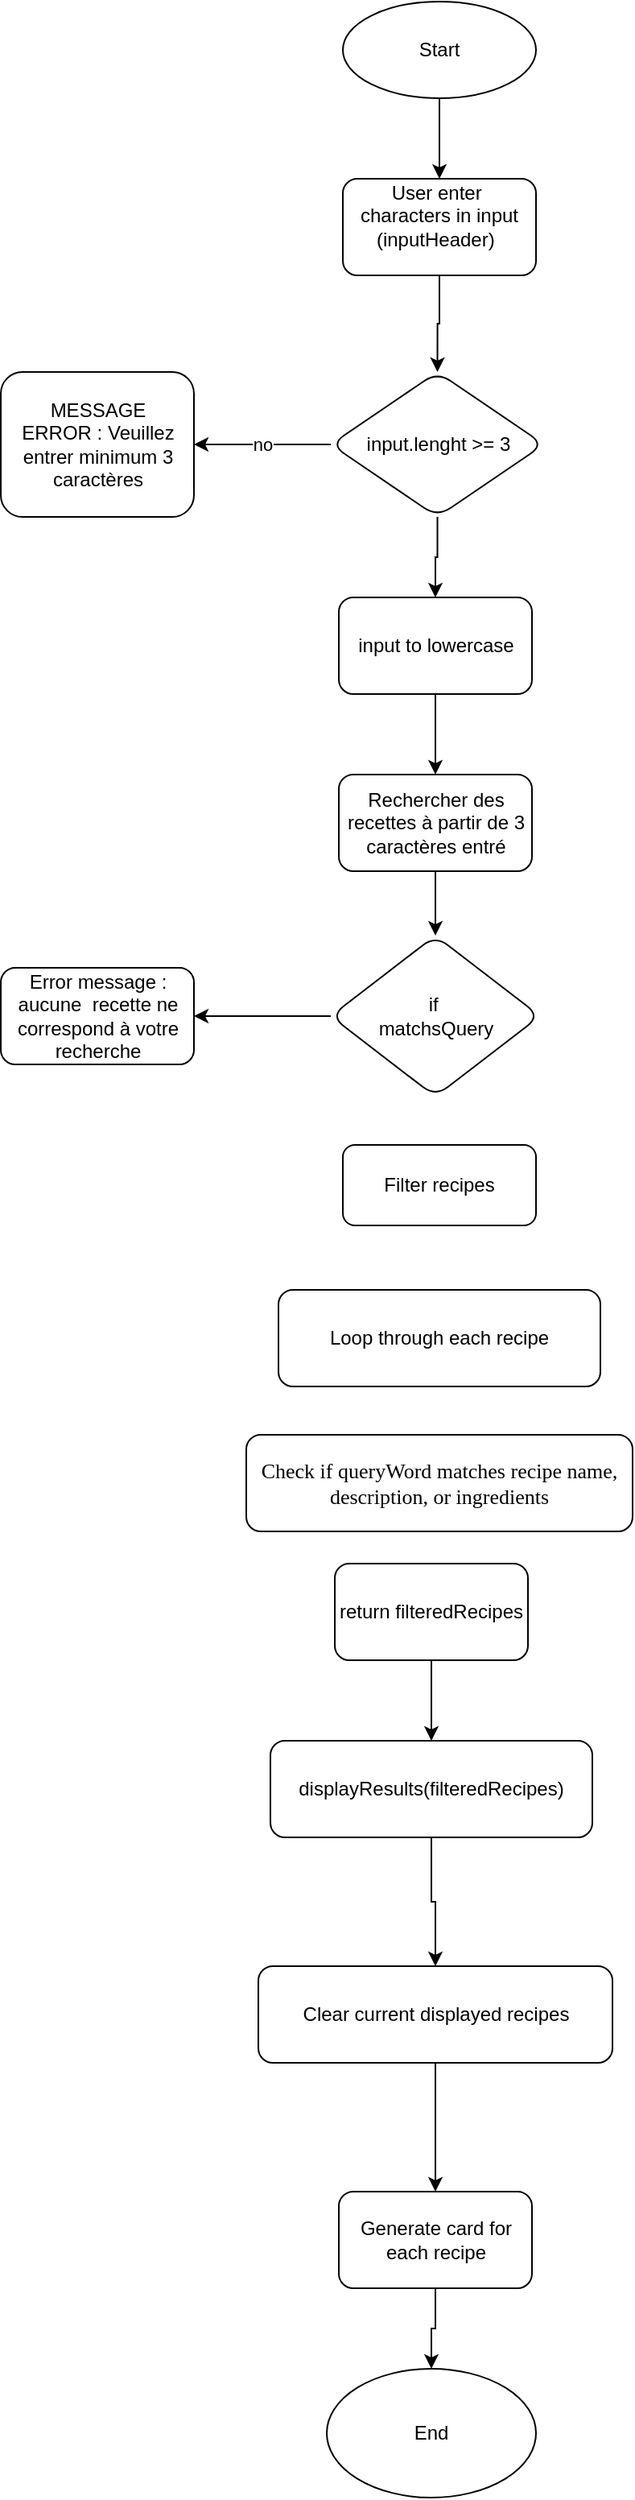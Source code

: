 <mxfile version="24.7.1" type="github">
  <diagram name="Page-1" id="DguRtOjJYRH1dDEnre_Z">
    <mxGraphModel dx="1088" dy="1951" grid="1" gridSize="10" guides="1" tooltips="1" connect="1" arrows="1" fold="1" page="1" pageScale="1" pageWidth="827" pageHeight="1169" math="0" shadow="0">
      <root>
        <mxCell id="0" />
        <mxCell id="1" parent="0" />
        <mxCell id="7eAaaUFWGwqT6MF5oW4g-27" style="edgeStyle=orthogonalEdgeStyle;rounded=0;orthogonalLoop=1;jettySize=auto;html=1;exitX=0.5;exitY=1;exitDx=0;exitDy=0;entryX=0.5;entryY=0;entryDx=0;entryDy=0;" edge="1" parent="1" source="7eAaaUFWGwqT6MF5oW4g-2" target="7eAaaUFWGwqT6MF5oW4g-6">
          <mxGeometry relative="1" as="geometry" />
        </mxCell>
        <mxCell id="7eAaaUFWGwqT6MF5oW4g-2" value="User enter&amp;nbsp;&lt;div&gt;characters in input&lt;/div&gt;&lt;div style=&quot;text-align: start;&quot;&gt;&amp;nbsp; &amp;nbsp;(inputHeader)&lt;/div&gt;&lt;div&gt;&lt;br&gt;&lt;/div&gt;" style="rounded=1;whiteSpace=wrap;html=1;" vertex="1" parent="1">
          <mxGeometry x="255" y="-1050" width="120" height="60" as="geometry" />
        </mxCell>
        <mxCell id="7eAaaUFWGwqT6MF5oW4g-3" value="&lt;div&gt;MESSAGE&lt;/div&gt;ERROR : Veuillez entrer minimum 3 caractères" style="rounded=1;whiteSpace=wrap;html=1;" vertex="1" parent="1">
          <mxGeometry x="42.5" y="-930" width="120" height="90" as="geometry" />
        </mxCell>
        <mxCell id="7eAaaUFWGwqT6MF5oW4g-25" style="edgeStyle=orthogonalEdgeStyle;rounded=0;orthogonalLoop=1;jettySize=auto;html=1;entryX=0.5;entryY=0;entryDx=0;entryDy=0;" edge="1" parent="1" source="7eAaaUFWGwqT6MF5oW4g-4" target="7eAaaUFWGwqT6MF5oW4g-2">
          <mxGeometry relative="1" as="geometry" />
        </mxCell>
        <mxCell id="7eAaaUFWGwqT6MF5oW4g-4" value="Start" style="ellipse;whiteSpace=wrap;html=1;" vertex="1" parent="1">
          <mxGeometry x="255" y="-1160" width="120" height="60" as="geometry" />
        </mxCell>
        <mxCell id="7eAaaUFWGwqT6MF5oW4g-5" value="no" style="edgeStyle=orthogonalEdgeStyle;rounded=0;orthogonalLoop=1;jettySize=auto;html=1;entryX=1;entryY=0.5;entryDx=0;entryDy=0;" edge="1" parent="1" source="7eAaaUFWGwqT6MF5oW4g-6" target="7eAaaUFWGwqT6MF5oW4g-3">
          <mxGeometry relative="1" as="geometry" />
        </mxCell>
        <mxCell id="7eAaaUFWGwqT6MF5oW4g-29" style="edgeStyle=orthogonalEdgeStyle;rounded=0;orthogonalLoop=1;jettySize=auto;html=1;entryX=0.5;entryY=0;entryDx=0;entryDy=0;" edge="1" parent="1" source="7eAaaUFWGwqT6MF5oW4g-6" target="7eAaaUFWGwqT6MF5oW4g-8">
          <mxGeometry relative="1" as="geometry" />
        </mxCell>
        <mxCell id="7eAaaUFWGwqT6MF5oW4g-6" value="&lt;div&gt;input.lenght &amp;gt;= 3&lt;br&gt;&lt;/div&gt;" style="rhombus;whiteSpace=wrap;html=1;rounded=1;" vertex="1" parent="1">
          <mxGeometry x="247.5" y="-930" width="132.5" height="90" as="geometry" />
        </mxCell>
        <mxCell id="7eAaaUFWGwqT6MF5oW4g-30" style="edgeStyle=orthogonalEdgeStyle;rounded=0;orthogonalLoop=1;jettySize=auto;html=1;entryX=0.5;entryY=0;entryDx=0;entryDy=0;" edge="1" parent="1" source="7eAaaUFWGwqT6MF5oW4g-8" target="7eAaaUFWGwqT6MF5oW4g-24">
          <mxGeometry relative="1" as="geometry" />
        </mxCell>
        <mxCell id="7eAaaUFWGwqT6MF5oW4g-8" value="input to lowercase" style="rounded=1;whiteSpace=wrap;html=1;" vertex="1" parent="1">
          <mxGeometry x="252.5" y="-790" width="120" height="60" as="geometry" />
        </mxCell>
        <mxCell id="7eAaaUFWGwqT6MF5oW4g-9" value="Filter recipes" style="rounded=1;whiteSpace=wrap;html=1;" vertex="1" parent="1">
          <mxGeometry x="255" y="-450" width="120" height="50" as="geometry" />
        </mxCell>
        <mxCell id="7eAaaUFWGwqT6MF5oW4g-10" value="Loop through each recipe" style="whiteSpace=wrap;html=1;rounded=1;" vertex="1" parent="1">
          <mxGeometry x="215" y="-360" width="200" height="60" as="geometry" />
        </mxCell>
        <mxCell id="7eAaaUFWGwqT6MF5oW4g-11" value="&lt;p style=&quot;margin: 0px; font-style: normal; font-variant-caps: normal; font-stretch: normal; font-size: 13px; line-height: normal; font-family: &amp;quot;.AppleSystemUIFontMonospaced&amp;quot;; font-size-adjust: none; font-kerning: auto; font-variant-alternates: normal; font-variant-ligatures: normal; font-variant-numeric: normal; font-variant-east-asian: normal; font-variant-position: normal; font-variant-emoji: normal; font-feature-settings: normal; font-optical-sizing: auto; font-variation-settings: normal;&quot;&gt;Check if queryWord matches recipe name, description, or ingredients&lt;/p&gt;" style="whiteSpace=wrap;html=1;rounded=1;" vertex="1" parent="1">
          <mxGeometry x="195" y="-270" width="240" height="60" as="geometry" />
        </mxCell>
        <mxCell id="7eAaaUFWGwqT6MF5oW4g-12" value="" style="edgeStyle=orthogonalEdgeStyle;rounded=0;orthogonalLoop=1;jettySize=auto;html=1;" edge="1" parent="1" source="7eAaaUFWGwqT6MF5oW4g-13" target="7eAaaUFWGwqT6MF5oW4g-15">
          <mxGeometry relative="1" as="geometry" />
        </mxCell>
        <mxCell id="7eAaaUFWGwqT6MF5oW4g-13" value="return filteredRecipes" style="rounded=1;whiteSpace=wrap;html=1;" vertex="1" parent="1">
          <mxGeometry x="250" y="-190" width="120" height="60" as="geometry" />
        </mxCell>
        <mxCell id="7eAaaUFWGwqT6MF5oW4g-14" value="" style="edgeStyle=orthogonalEdgeStyle;rounded=0;orthogonalLoop=1;jettySize=auto;html=1;" edge="1" parent="1" source="7eAaaUFWGwqT6MF5oW4g-15" target="7eAaaUFWGwqT6MF5oW4g-17">
          <mxGeometry relative="1" as="geometry" />
        </mxCell>
        <mxCell id="7eAaaUFWGwqT6MF5oW4g-15" value="displayResults(filteredRecipes)" style="rounded=1;whiteSpace=wrap;html=1;" vertex="1" parent="1">
          <mxGeometry x="210" y="-80" width="200" height="60" as="geometry" />
        </mxCell>
        <mxCell id="7eAaaUFWGwqT6MF5oW4g-16" value="" style="edgeStyle=orthogonalEdgeStyle;rounded=0;orthogonalLoop=1;jettySize=auto;html=1;" edge="1" parent="1" source="7eAaaUFWGwqT6MF5oW4g-17" target="7eAaaUFWGwqT6MF5oW4g-19">
          <mxGeometry relative="1" as="geometry" />
        </mxCell>
        <mxCell id="7eAaaUFWGwqT6MF5oW4g-17" value="Clear current displayed recipes" style="rounded=1;whiteSpace=wrap;html=1;" vertex="1" parent="1">
          <mxGeometry x="202.5" y="60" width="220" height="60" as="geometry" />
        </mxCell>
        <mxCell id="7eAaaUFWGwqT6MF5oW4g-18" style="edgeStyle=orthogonalEdgeStyle;rounded=0;orthogonalLoop=1;jettySize=auto;html=1;entryX=0.5;entryY=0;entryDx=0;entryDy=0;" edge="1" parent="1" source="7eAaaUFWGwqT6MF5oW4g-19" target="7eAaaUFWGwqT6MF5oW4g-20">
          <mxGeometry relative="1" as="geometry" />
        </mxCell>
        <mxCell id="7eAaaUFWGwqT6MF5oW4g-19" value="Generate card for&lt;div&gt;each recipe&lt;/div&gt;" style="rounded=1;whiteSpace=wrap;html=1;" vertex="1" parent="1">
          <mxGeometry x="252.5" y="200" width="120" height="60" as="geometry" />
        </mxCell>
        <mxCell id="7eAaaUFWGwqT6MF5oW4g-20" value="End" style="ellipse;whiteSpace=wrap;html=1;rounded=1;" vertex="1" parent="1">
          <mxGeometry x="245" y="310" width="130" height="80" as="geometry" />
        </mxCell>
        <mxCell id="7eAaaUFWGwqT6MF5oW4g-21" value="" style="edgeStyle=orthogonalEdgeStyle;rounded=0;orthogonalLoop=1;jettySize=auto;html=1;" edge="1" parent="1" source="7eAaaUFWGwqT6MF5oW4g-22" target="7eAaaUFWGwqT6MF5oW4g-23">
          <mxGeometry relative="1" as="geometry" />
        </mxCell>
        <mxCell id="7eAaaUFWGwqT6MF5oW4g-22" value="if&amp;nbsp;&lt;div&gt;matchsQuery&lt;/div&gt;" style="rhombus;whiteSpace=wrap;html=1;rounded=1;" vertex="1" parent="1">
          <mxGeometry x="247.5" y="-580" width="130" height="100" as="geometry" />
        </mxCell>
        <mxCell id="7eAaaUFWGwqT6MF5oW4g-23" value="Error message : aucune &amp;nbsp;recette ne correspond à votre recherche" style="rounded=1;whiteSpace=wrap;html=1;" vertex="1" parent="1">
          <mxGeometry x="42.5" y="-560" width="120" height="60" as="geometry" />
        </mxCell>
        <mxCell id="7eAaaUFWGwqT6MF5oW4g-31" style="edgeStyle=orthogonalEdgeStyle;rounded=0;orthogonalLoop=1;jettySize=auto;html=1;entryX=0.5;entryY=0;entryDx=0;entryDy=0;" edge="1" parent="1" source="7eAaaUFWGwqT6MF5oW4g-24" target="7eAaaUFWGwqT6MF5oW4g-22">
          <mxGeometry relative="1" as="geometry" />
        </mxCell>
        <mxCell id="7eAaaUFWGwqT6MF5oW4g-24" value="Rechercher des recettes à partir de 3 caractères entré" style="rounded=1;whiteSpace=wrap;html=1;" vertex="1" parent="1">
          <mxGeometry x="252.5" y="-680" width="120" height="60" as="geometry" />
        </mxCell>
      </root>
    </mxGraphModel>
  </diagram>
</mxfile>
